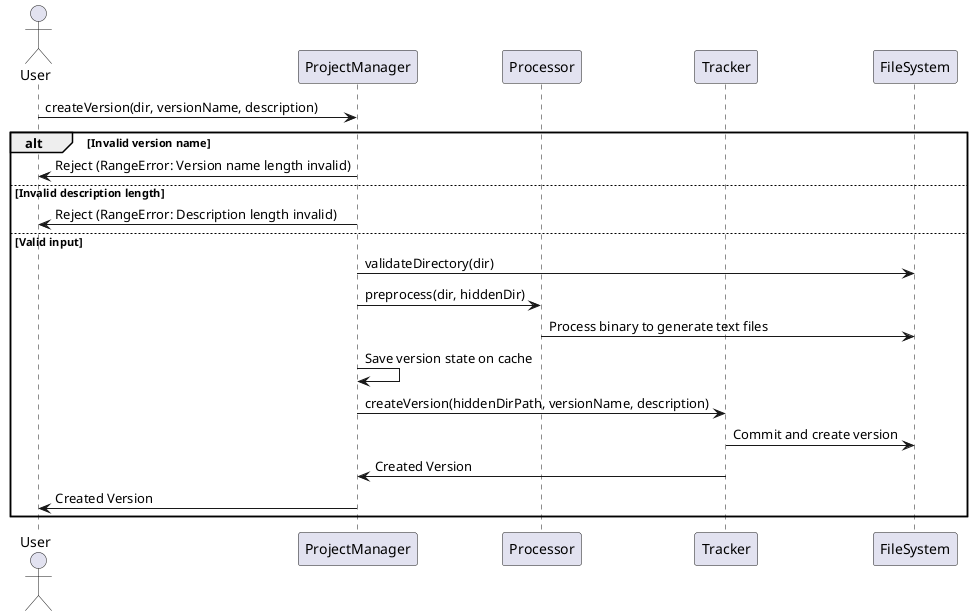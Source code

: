 @startuml
actor User
participant ProjectManager
participant Processor
participant Tracker
participant FileSystem as FS

User -> ProjectManager : createVersion(dir, versionName, description)
alt Invalid version name
    ProjectManager -> User : Reject (RangeError: Version name length invalid)
else Invalid description length
    ProjectManager -> User : Reject (RangeError: Description length invalid)
else Valid input
    ProjectManager -> FS : validateDirectory(dir)
    ProjectManager -> Processor : preprocess(dir, hiddenDir)
    Processor -> FS : Process binary to generate text files
    ProjectManager -> ProjectManager : Save version state on cache
    ProjectManager -> Tracker : createVersion(hiddenDirPath, versionName, description)
    Tracker -> FS : Commit and create version
    Tracker -> ProjectManager: Created Version
    ProjectManager -> User: Created Version
end
@enduml
